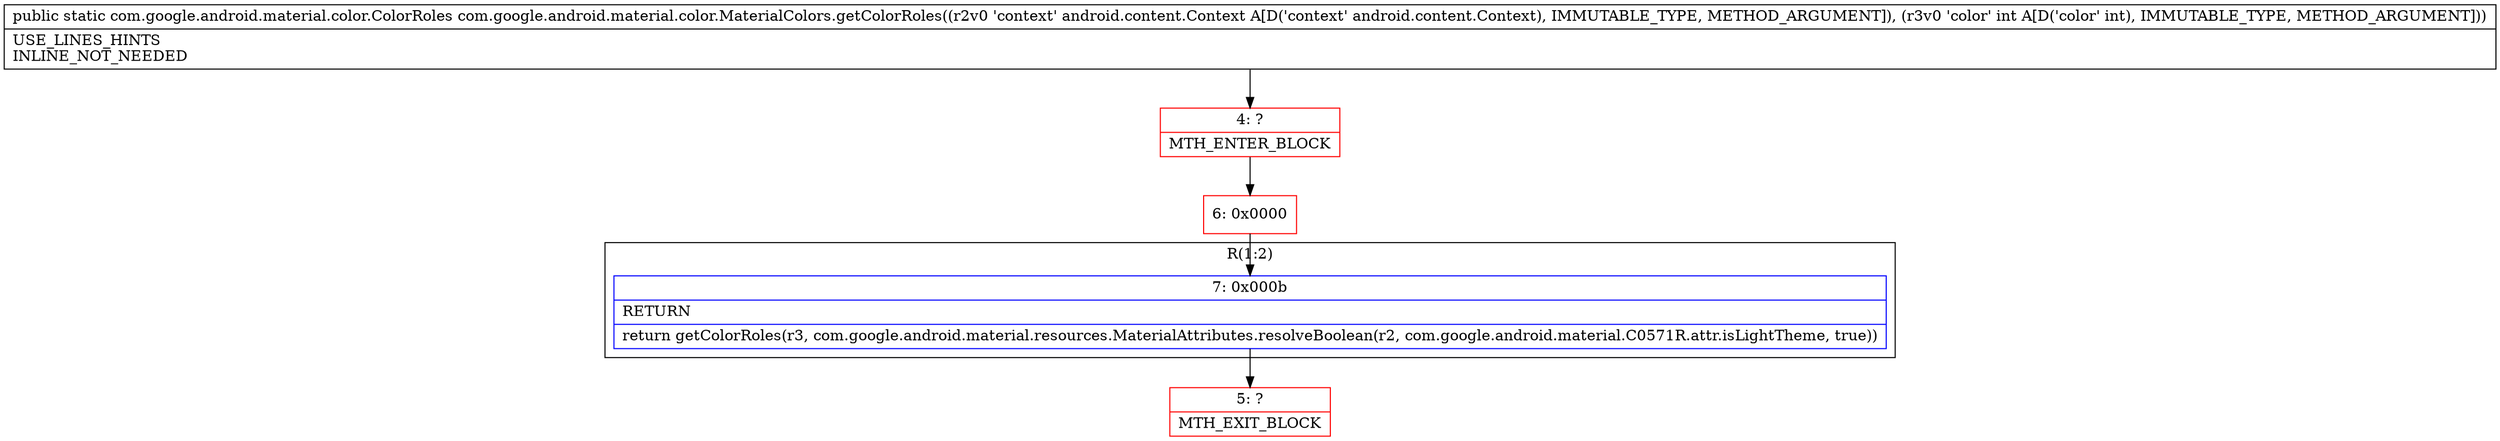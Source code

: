 digraph "CFG forcom.google.android.material.color.MaterialColors.getColorRoles(Landroid\/content\/Context;I)Lcom\/google\/android\/material\/color\/ColorRoles;" {
subgraph cluster_Region_1332553822 {
label = "R(1:2)";
node [shape=record,color=blue];
Node_7 [shape=record,label="{7\:\ 0x000b|RETURN\l|return getColorRoles(r3, com.google.android.material.resources.MaterialAttributes.resolveBoolean(r2, com.google.android.material.C0571R.attr.isLightTheme, true))\l}"];
}
Node_4 [shape=record,color=red,label="{4\:\ ?|MTH_ENTER_BLOCK\l}"];
Node_6 [shape=record,color=red,label="{6\:\ 0x0000}"];
Node_5 [shape=record,color=red,label="{5\:\ ?|MTH_EXIT_BLOCK\l}"];
MethodNode[shape=record,label="{public static com.google.android.material.color.ColorRoles com.google.android.material.color.MaterialColors.getColorRoles((r2v0 'context' android.content.Context A[D('context' android.content.Context), IMMUTABLE_TYPE, METHOD_ARGUMENT]), (r3v0 'color' int A[D('color' int), IMMUTABLE_TYPE, METHOD_ARGUMENT]))  | USE_LINES_HINTS\lINLINE_NOT_NEEDED\l}"];
MethodNode -> Node_4;Node_7 -> Node_5;
Node_4 -> Node_6;
Node_6 -> Node_7;
}

